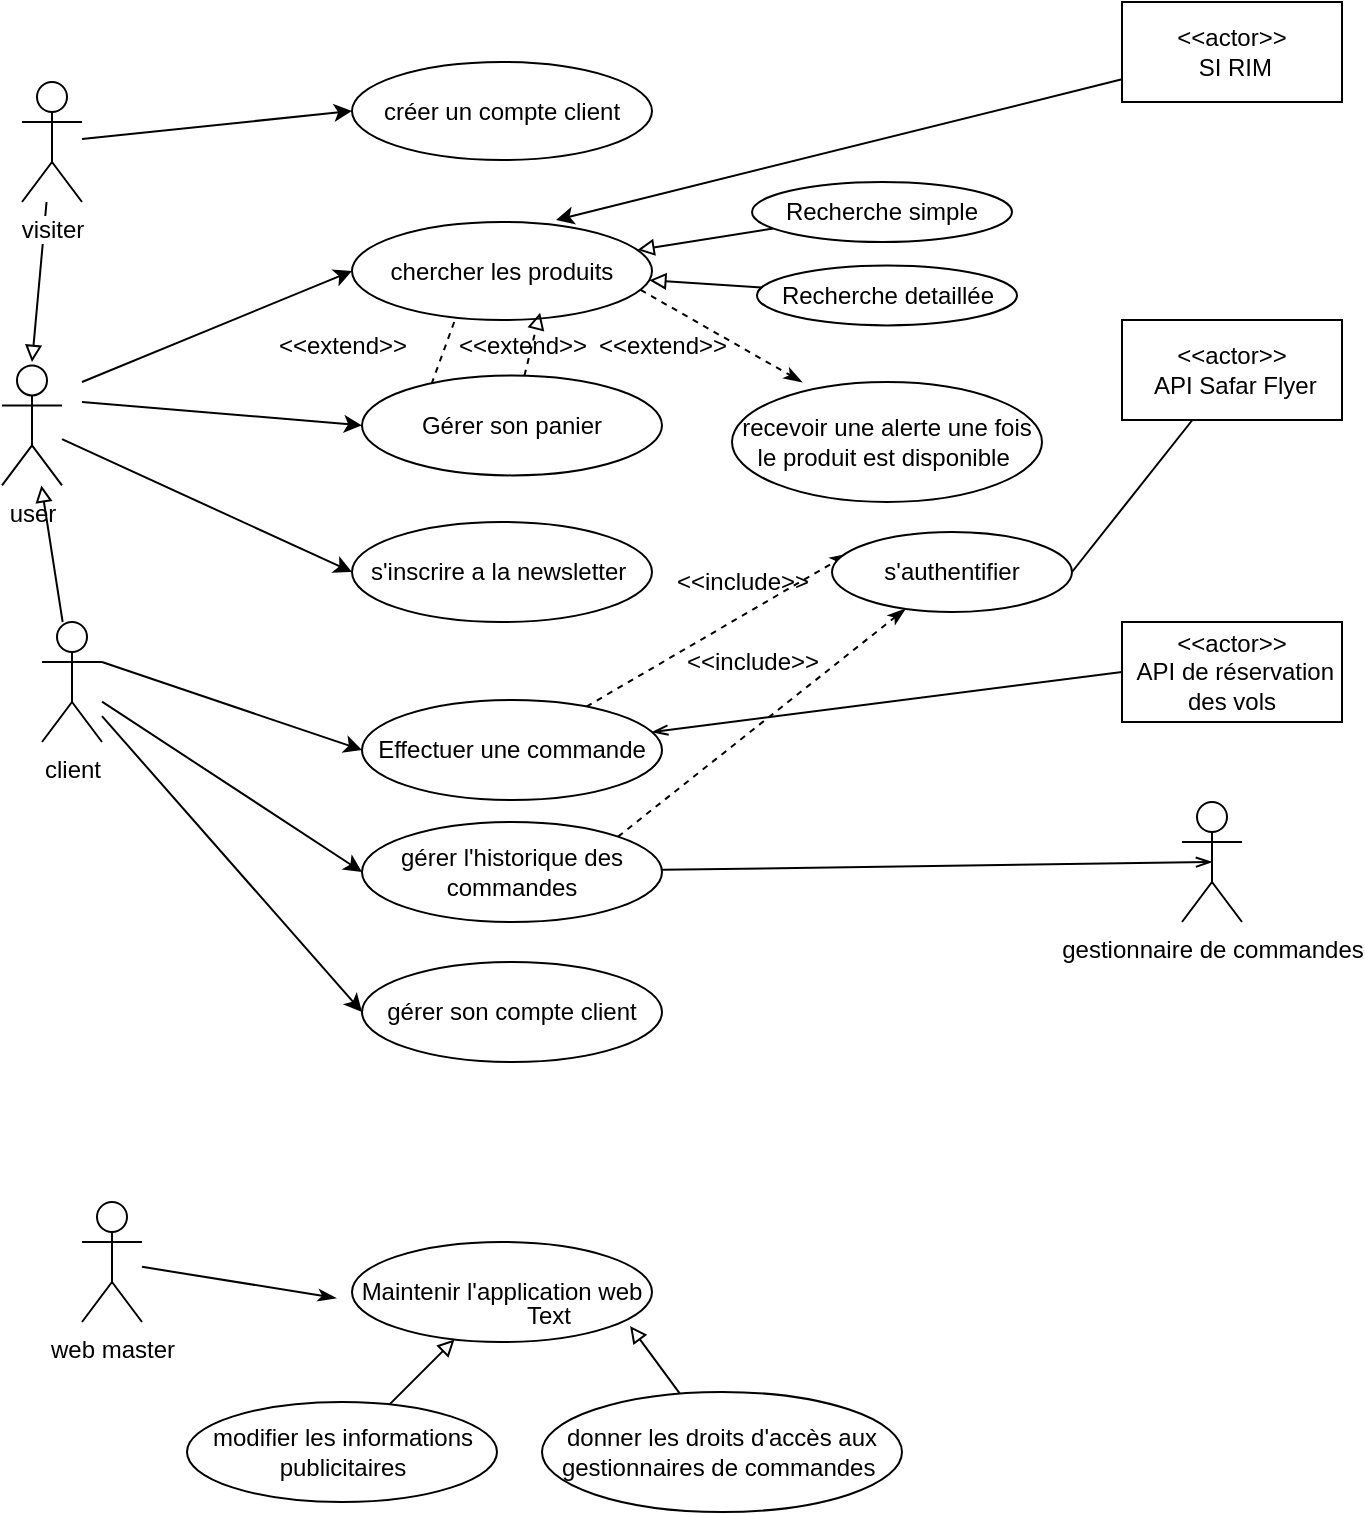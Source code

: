 <mxfile version="12.5.5" type="github"><diagram id="0-VPQxNV8EYm4DjKH1zJ" name="Page-1"><mxGraphModel dx="1102" dy="611" grid="1" gridSize="10" guides="1" tooltips="1" connect="1" arrows="1" fold="1" page="1" pageScale="1" pageWidth="827" pageHeight="1169" math="0" shadow="0"><root><mxCell id="0"/><mxCell id="1" parent="0"/><mxCell id="W3G8J2EgeVcH9oSRkzHR-1" style="edgeStyle=none;rounded=0;orthogonalLoop=1;jettySize=auto;html=1;entryX=0.27;entryY=0.02;entryDx=0;entryDy=0;entryPerimeter=0;startArrow=none;startFill=0;endArrow=block;endFill=0;dashed=1;" edge="1" parent="1"><mxGeometry relative="1" as="geometry"><mxPoint x="266.099" y="189.997" as="sourcePoint"/><mxPoint x="250.5" y="232.69" as="targetPoint"/></mxGeometry></mxCell><mxCell id="W3G8J2EgeVcH9oSRkzHR-2" style="edgeStyle=none;rounded=0;orthogonalLoop=1;jettySize=auto;html=1;entryX=0;entryY=0;entryDx=0;entryDy=0;dashed=1;startArrow=none;startFill=0;endArrow=classicThin;endFill=1;" edge="1" parent="1"><mxGeometry relative="1" as="geometry"><mxPoint x="354.103" y="170.972" as="sourcePoint"/><mxPoint x="439.997" y="220.002" as="targetPoint"/></mxGeometry></mxCell><mxCell id="W3G8J2EgeVcH9oSRkzHR-3" value="chercher les produits" style="ellipse;whiteSpace=wrap;html=1;" vertex="1" parent="1"><mxGeometry x="215" y="140" width="150" height="49" as="geometry"/></mxCell><mxCell id="W3G8J2EgeVcH9oSRkzHR-4" style="edgeStyle=none;rounded=0;orthogonalLoop=1;jettySize=auto;html=1;entryX=0.627;entryY=0.925;entryDx=0;entryDy=0;entryPerimeter=0;startArrow=none;startFill=0;endArrow=block;endFill=0;dashed=1;" edge="1" parent="1" source="W3G8J2EgeVcH9oSRkzHR-5" target="W3G8J2EgeVcH9oSRkzHR-3"><mxGeometry relative="1" as="geometry"/></mxCell><mxCell id="W3G8J2EgeVcH9oSRkzHR-5" value="Gérer son panier" style="ellipse;whiteSpace=wrap;html=1;" vertex="1" parent="1"><mxGeometry x="220" y="216.69" width="150" height="50" as="geometry"/></mxCell><mxCell id="W3G8J2EgeVcH9oSRkzHR-6" style="edgeStyle=none;rounded=0;orthogonalLoop=1;jettySize=auto;html=1;entryX=0.067;entryY=0.275;entryDx=0;entryDy=0;entryPerimeter=0;dashed=1;startArrow=none;startFill=0;endArrow=classicThin;endFill=1;" edge="1" parent="1" source="W3G8J2EgeVcH9oSRkzHR-7" target="W3G8J2EgeVcH9oSRkzHR-19"><mxGeometry relative="1" as="geometry"/></mxCell><mxCell id="W3G8J2EgeVcH9oSRkzHR-65" style="edgeStyle=none;rounded=0;orthogonalLoop=1;jettySize=auto;html=1;endArrow=openThin;endFill=0;entryX=0.5;entryY=0.5;entryDx=0;entryDy=0;entryPerimeter=0;" edge="1" parent="1" source="W3G8J2EgeVcH9oSRkzHR-9" target="W3G8J2EgeVcH9oSRkzHR-20"><mxGeometry relative="1" as="geometry"><mxPoint x="630" y="390" as="targetPoint"/></mxGeometry></mxCell><mxCell id="W3G8J2EgeVcH9oSRkzHR-9" value="gérer l'historique des commandes" style="ellipse;whiteSpace=wrap;html=1;" vertex="1" parent="1"><mxGeometry x="220" y="440" width="150" height="50" as="geometry"/></mxCell><mxCell id="W3G8J2EgeVcH9oSRkzHR-10" style="rounded=0;orthogonalLoop=1;jettySize=auto;html=1;entryX=0;entryY=0.5;entryDx=0;entryDy=0;" edge="1" parent="1" target="W3G8J2EgeVcH9oSRkzHR-3"><mxGeometry relative="1" as="geometry"><mxPoint x="80" y="220" as="sourcePoint"/></mxGeometry></mxCell><mxCell id="W3G8J2EgeVcH9oSRkzHR-11" style="rounded=0;orthogonalLoop=1;jettySize=auto;html=1;entryX=0;entryY=0.5;entryDx=0;entryDy=0;" edge="1" parent="1" target="W3G8J2EgeVcH9oSRkzHR-5"><mxGeometry relative="1" as="geometry"><mxPoint x="80" y="230" as="sourcePoint"/></mxGeometry></mxCell><mxCell id="W3G8J2EgeVcH9oSRkzHR-12" style="rounded=0;orthogonalLoop=1;jettySize=auto;html=1;entryX=0;entryY=0.5;entryDx=0;entryDy=0;exitX=1;exitY=0.333;exitDx=0;exitDy=0;exitPerimeter=0;" edge="1" parent="1" target="W3G8J2EgeVcH9oSRkzHR-7" source="W3G8J2EgeVcH9oSRkzHR-48"><mxGeometry relative="1" as="geometry"><mxPoint x="80" y="240" as="sourcePoint"/></mxGeometry></mxCell><mxCell id="W3G8J2EgeVcH9oSRkzHR-13" style="rounded=0;orthogonalLoop=1;jettySize=auto;html=1;entryX=0;entryY=0.5;entryDx=0;entryDy=0;" edge="1" parent="1" target="W3G8J2EgeVcH9oSRkzHR-9" source="W3G8J2EgeVcH9oSRkzHR-48"><mxGeometry relative="1" as="geometry"><mxPoint x="90" y="370" as="sourcePoint"/></mxGeometry></mxCell><mxCell id="W3G8J2EgeVcH9oSRkzHR-14" style="edgeStyle=none;rounded=0;orthogonalLoop=1;jettySize=auto;html=1;entryX=-0.053;entryY=0.56;entryDx=0;entryDy=0;entryPerimeter=0;startArrow=none;startFill=0;endArrow=classicThin;endFill=1;" edge="1" parent="1" source="W3G8J2EgeVcH9oSRkzHR-15" target="W3G8J2EgeVcH9oSRkzHR-26"><mxGeometry relative="1" as="geometry"/></mxCell><mxCell id="W3G8J2EgeVcH9oSRkzHR-15" value="web master" style="shape=umlActor;verticalLabelPosition=bottom;labelBackgroundColor=#ffffff;verticalAlign=top;html=1;outlineConnect=0;" vertex="1" parent="1"><mxGeometry x="80" y="630" width="30" height="60" as="geometry"/></mxCell><mxCell id="W3G8J2EgeVcH9oSRkzHR-17" style="edgeStyle=none;rounded=0;orthogonalLoop=1;jettySize=auto;html=1;entryX=1;entryY=0;entryDx=0;entryDy=0;dashed=1;startArrow=classicThin;startFill=1;endArrow=none;endFill=0;" edge="1" parent="1" source="W3G8J2EgeVcH9oSRkzHR-19" target="W3G8J2EgeVcH9oSRkzHR-9"><mxGeometry relative="1" as="geometry"/></mxCell><mxCell id="W3G8J2EgeVcH9oSRkzHR-18" style="edgeStyle=none;rounded=0;orthogonalLoop=1;jettySize=auto;html=1;exitX=1;exitY=0.5;exitDx=0;exitDy=0;startArrow=none;startFill=0;endArrow=none;endFill=0;" edge="1" parent="1" source="W3G8J2EgeVcH9oSRkzHR-19" target="W3G8J2EgeVcH9oSRkzHR-24"><mxGeometry relative="1" as="geometry"/></mxCell><mxCell id="W3G8J2EgeVcH9oSRkzHR-19" value="s'authentifier " style="ellipse;whiteSpace=wrap;html=1;" vertex="1" parent="1"><mxGeometry x="455" y="295" width="120" height="40" as="geometry"/></mxCell><mxCell id="W3G8J2EgeVcH9oSRkzHR-20" value="gestionnaire de commandes" style="shape=umlActor;verticalLabelPosition=bottom;labelBackgroundColor=#ffffff;verticalAlign=top;html=1;outlineConnect=0;" vertex="1" parent="1"><mxGeometry x="630" y="430" width="30" height="60" as="geometry"/></mxCell><mxCell id="W3G8J2EgeVcH9oSRkzHR-74" style="edgeStyle=none;rounded=0;orthogonalLoop=1;jettySize=auto;html=1;entryX=0.68;entryY=-0.02;entryDx=0;entryDy=0;entryPerimeter=0;startArrow=none;startFill=0;endArrow=classic;endFill=1;" edge="1" parent="1" source="W3G8J2EgeVcH9oSRkzHR-23" target="W3G8J2EgeVcH9oSRkzHR-3"><mxGeometry relative="1" as="geometry"/></mxCell><mxCell id="W3G8J2EgeVcH9oSRkzHR-23" value="&amp;lt;&amp;lt;actor&amp;gt;&amp;gt;&lt;br&gt;&amp;nbsp;SI RIM" style="rounded=0;whiteSpace=wrap;html=1;" vertex="1" parent="1"><mxGeometry x="600" y="30" width="110" height="50" as="geometry"/></mxCell><mxCell id="W3G8J2EgeVcH9oSRkzHR-24" value="&amp;lt;&amp;lt;actor&amp;gt;&amp;gt;&lt;br&gt;&amp;nbsp;API Safar Flyer" style="rounded=0;whiteSpace=wrap;html=1;" vertex="1" parent="1"><mxGeometry x="600" y="189" width="110" height="50" as="geometry"/></mxCell><mxCell id="W3G8J2EgeVcH9oSRkzHR-58" style="rounded=0;orthogonalLoop=1;jettySize=auto;html=1;entryX=0;entryY=0.5;entryDx=0;entryDy=0;" edge="1" parent="1" source="W3G8J2EgeVcH9oSRkzHR-25" target="W3G8J2EgeVcH9oSRkzHR-39"><mxGeometry relative="1" as="geometry"/></mxCell><mxCell id="W3G8J2EgeVcH9oSRkzHR-25" value="user" style="shape=umlActor;verticalLabelPosition=bottom;labelBackgroundColor=#ffffff;verticalAlign=top;html=1;outlineConnect=0;" vertex="1" parent="1"><mxGeometry x="40" y="211.69" width="30" height="60" as="geometry"/></mxCell><mxCell id="W3G8J2EgeVcH9oSRkzHR-62" style="edgeStyle=none;rounded=0;orthogonalLoop=1;jettySize=auto;html=1;endArrow=block;endFill=0;" edge="1" parent="1" source="W3G8J2EgeVcH9oSRkzHR-48" target="W3G8J2EgeVcH9oSRkzHR-25"><mxGeometry relative="1" as="geometry"><mxPoint x="75" y="290" as="targetPoint"/></mxGeometry></mxCell><mxCell id="W3G8J2EgeVcH9oSRkzHR-72" style="edgeStyle=none;rounded=0;orthogonalLoop=1;jettySize=auto;html=1;entryX=0;entryY=0.5;entryDx=0;entryDy=0;startArrow=none;startFill=0;endArrow=classic;endFill=1;" edge="1" parent="1" source="W3G8J2EgeVcH9oSRkzHR-48" target="W3G8J2EgeVcH9oSRkzHR-71"><mxGeometry relative="1" as="geometry"/></mxCell><mxCell id="W3G8J2EgeVcH9oSRkzHR-48" value="client" style="shape=umlActor;verticalLabelPosition=bottom;labelBackgroundColor=#ffffff;verticalAlign=top;html=1;outlineConnect=0;" vertex="1" parent="1"><mxGeometry x="60" y="340" width="30" height="60" as="geometry"/></mxCell><mxCell id="W3G8J2EgeVcH9oSRkzHR-26" value="Maintenir l'application web" style="ellipse;whiteSpace=wrap;html=1;" vertex="1" parent="1"><mxGeometry x="215" y="650" width="150" height="50" as="geometry"/></mxCell><mxCell id="W3G8J2EgeVcH9oSRkzHR-27" style="edgeStyle=none;rounded=0;orthogonalLoop=1;jettySize=auto;html=1;startArrow=none;startFill=0;endArrow=block;endFill=0;" edge="1" parent="1" source="W3G8J2EgeVcH9oSRkzHR-28" target="W3G8J2EgeVcH9oSRkzHR-26"><mxGeometry relative="1" as="geometry"/></mxCell><mxCell id="W3G8J2EgeVcH9oSRkzHR-28" value="modifier les informations publicitaires " style="ellipse;whiteSpace=wrap;html=1;" vertex="1" parent="1"><mxGeometry x="132.5" y="730" width="155" height="50" as="geometry"/></mxCell><mxCell id="W3G8J2EgeVcH9oSRkzHR-29" style="edgeStyle=none;rounded=0;orthogonalLoop=1;jettySize=auto;html=1;entryX=0.927;entryY=0.84;entryDx=0;entryDy=0;entryPerimeter=0;startArrow=none;startFill=0;endArrow=block;endFill=0;" edge="1" parent="1" source="W3G8J2EgeVcH9oSRkzHR-30" target="W3G8J2EgeVcH9oSRkzHR-26"><mxGeometry relative="1" as="geometry"/></mxCell><mxCell id="W3G8J2EgeVcH9oSRkzHR-30" value="donner les droits d'accès aux gestionnaires de commandes&amp;nbsp;" style="ellipse;whiteSpace=wrap;html=1;" vertex="1" parent="1"><mxGeometry x="310" y="725" width="180" height="60" as="geometry"/></mxCell><mxCell id="W3G8J2EgeVcH9oSRkzHR-31" style="edgeStyle=none;rounded=0;orthogonalLoop=1;jettySize=auto;html=1;startArrow=none;startFill=0;endArrow=block;endFill=0;" edge="1" parent="1" source="W3G8J2EgeVcH9oSRkzHR-32" target="W3G8J2EgeVcH9oSRkzHR-3"><mxGeometry relative="1" as="geometry"/></mxCell><mxCell id="W3G8J2EgeVcH9oSRkzHR-32" value="Recherche simple" style="ellipse;whiteSpace=wrap;html=1;" vertex="1" parent="1"><mxGeometry x="415" y="120" width="130" height="30" as="geometry"/></mxCell><mxCell id="W3G8J2EgeVcH9oSRkzHR-33" style="edgeStyle=none;rounded=0;orthogonalLoop=1;jettySize=auto;html=1;startArrow=none;startFill=0;endArrow=block;endFill=0;" edge="1" parent="1" source="W3G8J2EgeVcH9oSRkzHR-34" target="W3G8J2EgeVcH9oSRkzHR-3"><mxGeometry relative="1" as="geometry"/></mxCell><mxCell id="W3G8J2EgeVcH9oSRkzHR-34" value="Recherche detaillée" style="ellipse;whiteSpace=wrap;html=1;" vertex="1" parent="1"><mxGeometry x="417.5" y="161.69" width="130" height="30" as="geometry"/></mxCell><mxCell id="W3G8J2EgeVcH9oSRkzHR-35" value="&amp;lt;&amp;lt;include&amp;gt;&amp;gt;" style="text;html=1;align=center;verticalAlign=middle;resizable=0;points=[];;autosize=1;" vertex="1" parent="1"><mxGeometry x="375" y="350" width="80" height="20" as="geometry"/></mxCell><mxCell id="W3G8J2EgeVcH9oSRkzHR-36" value="&amp;lt;&amp;lt;extend&amp;gt;&amp;gt;" style="text;html=1;align=center;verticalAlign=middle;resizable=0;points=[];;autosize=1;" vertex="1" parent="1"><mxGeometry x="330" y="191.69" width="80" height="20" as="geometry"/></mxCell><mxCell id="W3G8J2EgeVcH9oSRkzHR-37" value="&amp;lt;&amp;lt;extend&amp;gt;&amp;gt;" style="text;html=1;align=center;verticalAlign=middle;resizable=0;points=[];;autosize=1;" vertex="1" parent="1"><mxGeometry x="170" y="191.69" width="80" height="20" as="geometry"/></mxCell><mxCell id="W3G8J2EgeVcH9oSRkzHR-38" value="&amp;lt;&amp;lt;include&amp;gt;&amp;gt;" style="text;html=1;align=center;verticalAlign=middle;resizable=0;points=[];;autosize=1;" vertex="1" parent="1"><mxGeometry x="370" y="310" width="80" height="20" as="geometry"/></mxCell><mxCell id="W3G8J2EgeVcH9oSRkzHR-39" value="s'inscrire a la newsletter&amp;nbsp;" style="ellipse;whiteSpace=wrap;html=1;" vertex="1" parent="1"><mxGeometry x="215" y="290" width="150" height="50" as="geometry"/></mxCell><mxCell id="W3G8J2EgeVcH9oSRkzHR-41" value="recevoir une alerte une fois le produit est disponible&amp;nbsp;" style="ellipse;whiteSpace=wrap;html=1;" vertex="1" parent="1"><mxGeometry x="405" y="220" width="155" height="60" as="geometry"/></mxCell><mxCell id="W3G8J2EgeVcH9oSRkzHR-42" value="&amp;lt;&amp;lt;extend&amp;gt;&amp;gt;" style="text;html=1;align=center;verticalAlign=middle;resizable=0;points=[];;autosize=1;" vertex="1" parent="1"><mxGeometry x="260" y="191.69" width="80" height="20" as="geometry"/></mxCell><mxCell id="W3G8J2EgeVcH9oSRkzHR-43" value="Text" style="text;html=1;align=center;verticalAlign=middle;resizable=0;points=[];;autosize=1;" vertex="1" parent="1"><mxGeometry x="293" y="677" width="40" height="20" as="geometry"/></mxCell><mxCell id="W3G8J2EgeVcH9oSRkzHR-61" style="edgeStyle=none;rounded=0;orthogonalLoop=1;jettySize=auto;html=1;entryX=0;entryY=0.5;entryDx=0;entryDy=0;" edge="1" parent="1" source="W3G8J2EgeVcH9oSRkzHR-47" target="W3G8J2EgeVcH9oSRkzHR-59"><mxGeometry relative="1" as="geometry"/></mxCell><mxCell id="W3G8J2EgeVcH9oSRkzHR-64" style="edgeStyle=none;rounded=0;orthogonalLoop=1;jettySize=auto;html=1;endArrow=block;endFill=0;" edge="1" parent="1" source="W3G8J2EgeVcH9oSRkzHR-47"><mxGeometry relative="1" as="geometry"><mxPoint x="55" y="210" as="targetPoint"/></mxGeometry></mxCell><mxCell id="W3G8J2EgeVcH9oSRkzHR-47" value="visiter" style="shape=umlActor;verticalLabelPosition=bottom;labelBackgroundColor=#ffffff;verticalAlign=top;html=1;outlineConnect=0;" vertex="1" parent="1"><mxGeometry x="50" y="70" width="30" height="60" as="geometry"/></mxCell><mxCell id="W3G8J2EgeVcH9oSRkzHR-70" style="edgeStyle=none;rounded=0;orthogonalLoop=1;jettySize=auto;html=1;entryX=0;entryY=0.5;entryDx=0;entryDy=0;endArrow=none;endFill=0;startArrow=openThin;startFill=0;" edge="1" parent="1" source="W3G8J2EgeVcH9oSRkzHR-7" target="W3G8J2EgeVcH9oSRkzHR-69"><mxGeometry relative="1" as="geometry"/></mxCell><mxCell id="W3G8J2EgeVcH9oSRkzHR-7" value="Effectuer une commande" style="ellipse;whiteSpace=wrap;html=1;" vertex="1" parent="1"><mxGeometry x="220" y="379" width="150" height="50" as="geometry"/></mxCell><mxCell id="W3G8J2EgeVcH9oSRkzHR-59" value="créer un compte client" style="ellipse;whiteSpace=wrap;html=1;" vertex="1" parent="1"><mxGeometry x="215" y="60" width="150" height="49" as="geometry"/></mxCell><mxCell id="W3G8J2EgeVcH9oSRkzHR-69" value="&amp;lt;&amp;lt;actor&amp;gt;&amp;gt;&lt;br&gt;&amp;nbsp;API de réservation des vols" style="rounded=0;whiteSpace=wrap;html=1;" vertex="1" parent="1"><mxGeometry x="600" y="340" width="110" height="50" as="geometry"/></mxCell><mxCell id="W3G8J2EgeVcH9oSRkzHR-71" value="gérer son compte client" style="ellipse;whiteSpace=wrap;html=1;" vertex="1" parent="1"><mxGeometry x="220" y="510" width="150" height="50" as="geometry"/></mxCell></root></mxGraphModel></diagram></mxfile>